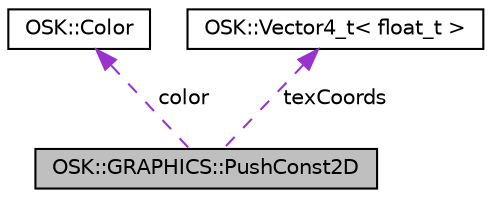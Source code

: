 digraph "OSK::GRAPHICS::PushConst2D"
{
 // LATEX_PDF_SIZE
  edge [fontname="Helvetica",fontsize="10",labelfontname="Helvetica",labelfontsize="10"];
  node [fontname="Helvetica",fontsize="10",shape=record];
  Node1 [label="OSK::GRAPHICS::PushConst2D",height=0.2,width=0.4,color="black", fillcolor="grey75", style="filled", fontcolor="black",tooltip="Información push constant usada en el sistema de renderizado 2D por defecto."];
  Node2 -> Node1 [dir="back",color="darkorchid3",fontsize="10",style="dashed",label=" color" ];
  Node2 [label="OSK::Color",height=0.2,width=0.4,color="black", fillcolor="white", style="filled",URL="$class_o_s_k_1_1_color.html",tooltip="Representa un color en formato RGBA."];
  Node3 -> Node1 [dir="back",color="darkorchid3",fontsize="10",style="dashed",label=" texCoords" ];
  Node3 [label="OSK::Vector4_t\< float_t \>",height=0.2,width=0.4,color="black", fillcolor="white", style="filled",URL="$class_o_s_k_1_1_vector4__t.html",tooltip=" "];
}

